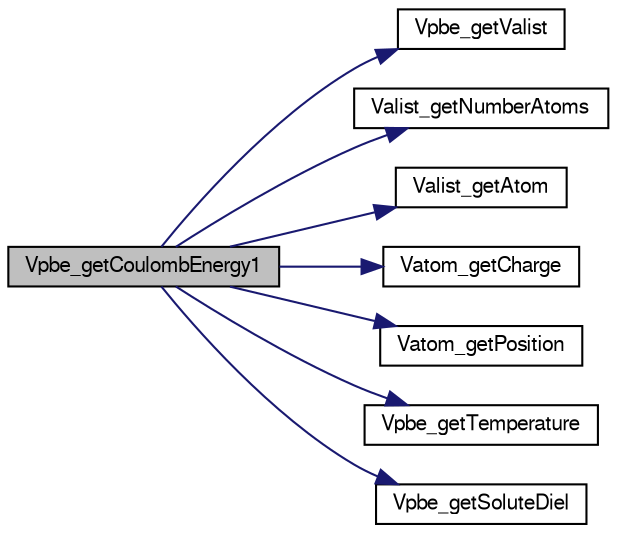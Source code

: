 digraph "Vpbe_getCoulombEnergy1"
{
  edge [fontname="FreeSans",fontsize="10",labelfontname="FreeSans",labelfontsize="10"];
  node [fontname="FreeSans",fontsize="10",shape=record];
  rankdir="LR";
  Node1 [label="Vpbe_getCoulombEnergy1",height=0.2,width=0.4,color="black", fillcolor="grey75", style="filled" fontcolor="black"];
  Node1 -> Node2 [color="midnightblue",fontsize="10",style="solid",fontname="FreeSans"];
  Node2 [label="Vpbe_getValist",height=0.2,width=0.4,color="black", fillcolor="white", style="filled",URL="$group___vpbe.html#ga560a44fe3381a0552521c94344b64f9f",tooltip="Get atom list."];
  Node1 -> Node3 [color="midnightblue",fontsize="10",style="solid",fontname="FreeSans"];
  Node3 [label="Valist_getNumberAtoms",height=0.2,width=0.4,color="black", fillcolor="white", style="filled",URL="$group___valist.html#gaff55ce9b8624255736b0ccf62030f230",tooltip="Get number of atoms in the list."];
  Node1 -> Node4 [color="midnightblue",fontsize="10",style="solid",fontname="FreeSans"];
  Node4 [label="Valist_getAtom",height=0.2,width=0.4,color="black", fillcolor="white", style="filled",URL="$group___valist.html#gaf9175f6b6d2c33ad79bd525fc9e0e043",tooltip="Get pointer to particular atom in list."];
  Node1 -> Node5 [color="midnightblue",fontsize="10",style="solid",fontname="FreeSans"];
  Node5 [label="Vatom_getCharge",height=0.2,width=0.4,color="black", fillcolor="white", style="filled",URL="$group___vatom.html#gad310786c8f4b295fea34c76b9c308ac5",tooltip="Get atomic charge."];
  Node1 -> Node6 [color="midnightblue",fontsize="10",style="solid",fontname="FreeSans"];
  Node6 [label="Vatom_getPosition",height=0.2,width=0.4,color="black", fillcolor="white", style="filled",URL="$group___vatom.html#ga282b06da5d33678cab1173a6fe5bc89c",tooltip="Get atomic position."];
  Node1 -> Node7 [color="midnightblue",fontsize="10",style="solid",fontname="FreeSans"];
  Node7 [label="Vpbe_getTemperature",height=0.2,width=0.4,color="black", fillcolor="white", style="filled",URL="$group___vpbe.html#gae9aa99eb531a803268fc963796c3bba2",tooltip="Get temperature."];
  Node1 -> Node8 [color="midnightblue",fontsize="10",style="solid",fontname="FreeSans"];
  Node8 [label="Vpbe_getSoluteDiel",height=0.2,width=0.4,color="black", fillcolor="white", style="filled",URL="$group___vpbe.html#ga54d318d98803a19fa5ea8b13fb73c7b0",tooltip="Get solute dielectric constant."];
}
